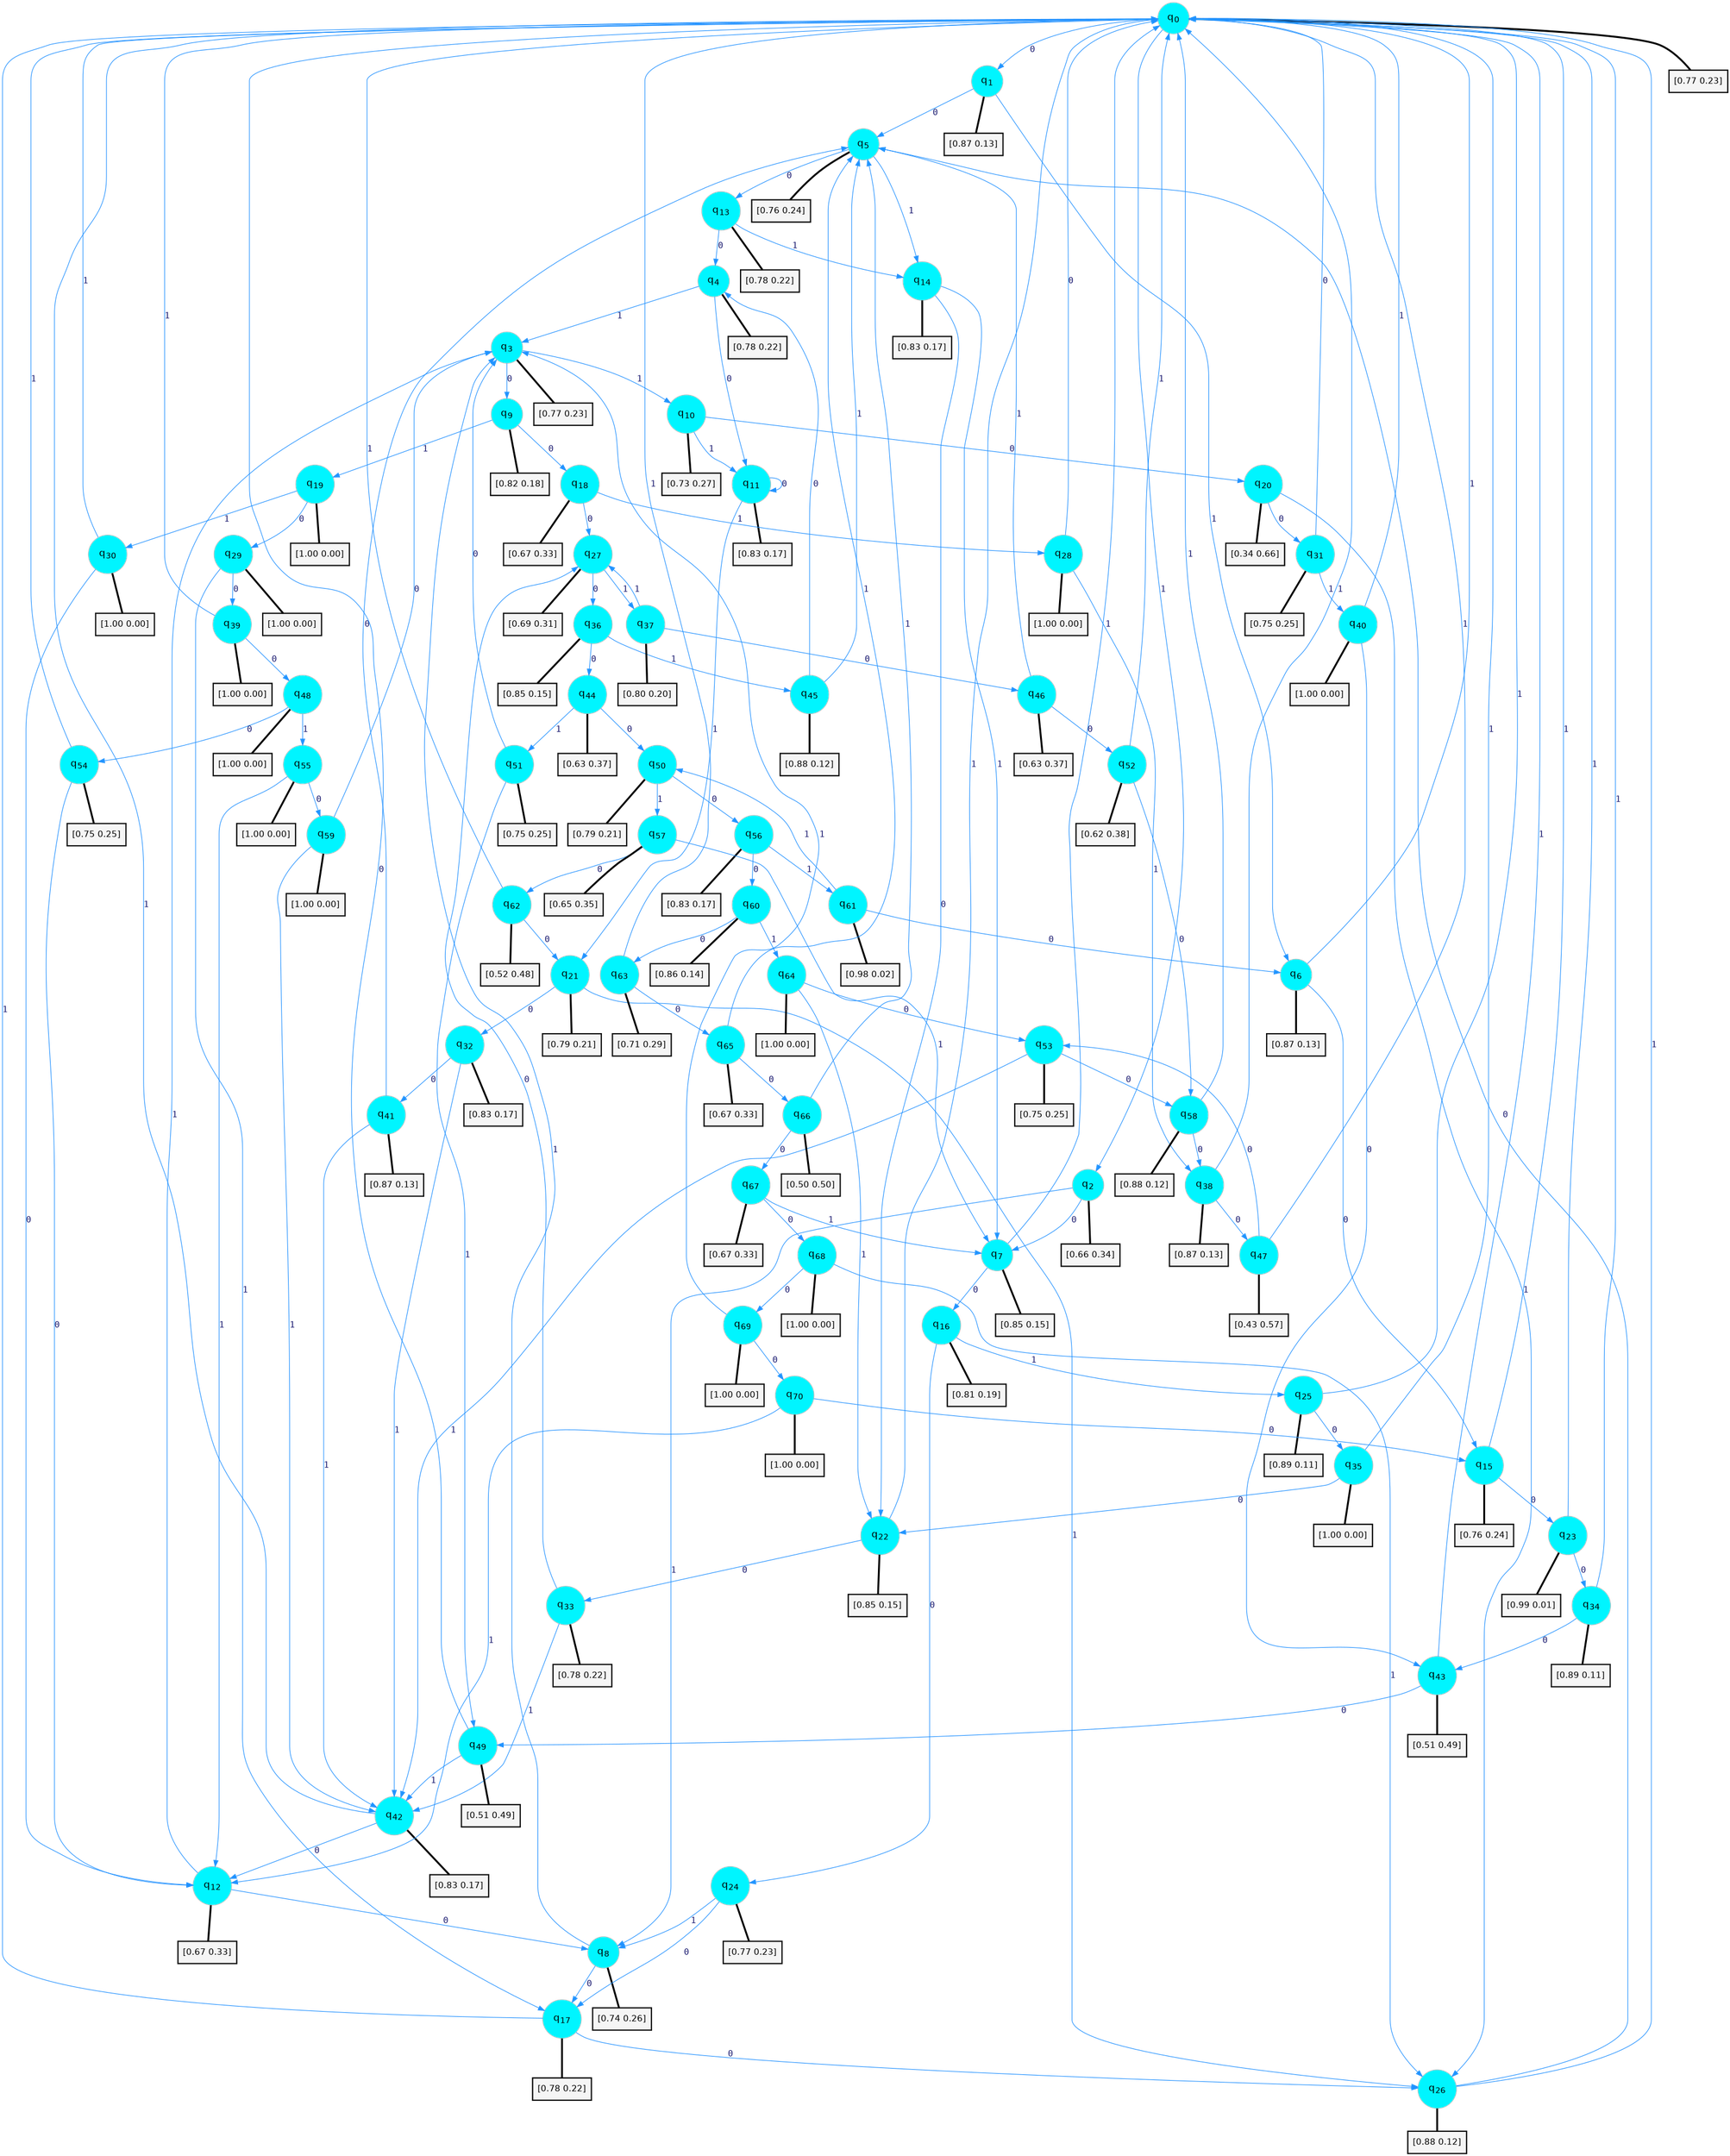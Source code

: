 digraph G {
graph [
bgcolor=transparent, dpi=300, rankdir=TD, size="40,25"];
node [
color=gray, fillcolor=turquoise1, fontcolor=black, fontname=Helvetica, fontsize=16, fontweight=bold, shape=circle, style=filled];
edge [
arrowsize=1, color=dodgerblue1, fontcolor=midnightblue, fontname=courier, fontweight=bold, penwidth=1, style=solid, weight=20];
0[label=<q<SUB>0</SUB>>];
1[label=<q<SUB>1</SUB>>];
2[label=<q<SUB>2</SUB>>];
3[label=<q<SUB>3</SUB>>];
4[label=<q<SUB>4</SUB>>];
5[label=<q<SUB>5</SUB>>];
6[label=<q<SUB>6</SUB>>];
7[label=<q<SUB>7</SUB>>];
8[label=<q<SUB>8</SUB>>];
9[label=<q<SUB>9</SUB>>];
10[label=<q<SUB>10</SUB>>];
11[label=<q<SUB>11</SUB>>];
12[label=<q<SUB>12</SUB>>];
13[label=<q<SUB>13</SUB>>];
14[label=<q<SUB>14</SUB>>];
15[label=<q<SUB>15</SUB>>];
16[label=<q<SUB>16</SUB>>];
17[label=<q<SUB>17</SUB>>];
18[label=<q<SUB>18</SUB>>];
19[label=<q<SUB>19</SUB>>];
20[label=<q<SUB>20</SUB>>];
21[label=<q<SUB>21</SUB>>];
22[label=<q<SUB>22</SUB>>];
23[label=<q<SUB>23</SUB>>];
24[label=<q<SUB>24</SUB>>];
25[label=<q<SUB>25</SUB>>];
26[label=<q<SUB>26</SUB>>];
27[label=<q<SUB>27</SUB>>];
28[label=<q<SUB>28</SUB>>];
29[label=<q<SUB>29</SUB>>];
30[label=<q<SUB>30</SUB>>];
31[label=<q<SUB>31</SUB>>];
32[label=<q<SUB>32</SUB>>];
33[label=<q<SUB>33</SUB>>];
34[label=<q<SUB>34</SUB>>];
35[label=<q<SUB>35</SUB>>];
36[label=<q<SUB>36</SUB>>];
37[label=<q<SUB>37</SUB>>];
38[label=<q<SUB>38</SUB>>];
39[label=<q<SUB>39</SUB>>];
40[label=<q<SUB>40</SUB>>];
41[label=<q<SUB>41</SUB>>];
42[label=<q<SUB>42</SUB>>];
43[label=<q<SUB>43</SUB>>];
44[label=<q<SUB>44</SUB>>];
45[label=<q<SUB>45</SUB>>];
46[label=<q<SUB>46</SUB>>];
47[label=<q<SUB>47</SUB>>];
48[label=<q<SUB>48</SUB>>];
49[label=<q<SUB>49</SUB>>];
50[label=<q<SUB>50</SUB>>];
51[label=<q<SUB>51</SUB>>];
52[label=<q<SUB>52</SUB>>];
53[label=<q<SUB>53</SUB>>];
54[label=<q<SUB>54</SUB>>];
55[label=<q<SUB>55</SUB>>];
56[label=<q<SUB>56</SUB>>];
57[label=<q<SUB>57</SUB>>];
58[label=<q<SUB>58</SUB>>];
59[label=<q<SUB>59</SUB>>];
60[label=<q<SUB>60</SUB>>];
61[label=<q<SUB>61</SUB>>];
62[label=<q<SUB>62</SUB>>];
63[label=<q<SUB>63</SUB>>];
64[label=<q<SUB>64</SUB>>];
65[label=<q<SUB>65</SUB>>];
66[label=<q<SUB>66</SUB>>];
67[label=<q<SUB>67</SUB>>];
68[label=<q<SUB>68</SUB>>];
69[label=<q<SUB>69</SUB>>];
70[label=<q<SUB>70</SUB>>];
71[label="[0.77 0.23]", shape=box,fontcolor=black, fontname=Helvetica, fontsize=14, penwidth=2, fillcolor=whitesmoke,color=black];
72[label="[0.87 0.13]", shape=box,fontcolor=black, fontname=Helvetica, fontsize=14, penwidth=2, fillcolor=whitesmoke,color=black];
73[label="[0.66 0.34]", shape=box,fontcolor=black, fontname=Helvetica, fontsize=14, penwidth=2, fillcolor=whitesmoke,color=black];
74[label="[0.77 0.23]", shape=box,fontcolor=black, fontname=Helvetica, fontsize=14, penwidth=2, fillcolor=whitesmoke,color=black];
75[label="[0.78 0.22]", shape=box,fontcolor=black, fontname=Helvetica, fontsize=14, penwidth=2, fillcolor=whitesmoke,color=black];
76[label="[0.76 0.24]", shape=box,fontcolor=black, fontname=Helvetica, fontsize=14, penwidth=2, fillcolor=whitesmoke,color=black];
77[label="[0.87 0.13]", shape=box,fontcolor=black, fontname=Helvetica, fontsize=14, penwidth=2, fillcolor=whitesmoke,color=black];
78[label="[0.85 0.15]", shape=box,fontcolor=black, fontname=Helvetica, fontsize=14, penwidth=2, fillcolor=whitesmoke,color=black];
79[label="[0.74 0.26]", shape=box,fontcolor=black, fontname=Helvetica, fontsize=14, penwidth=2, fillcolor=whitesmoke,color=black];
80[label="[0.82 0.18]", shape=box,fontcolor=black, fontname=Helvetica, fontsize=14, penwidth=2, fillcolor=whitesmoke,color=black];
81[label="[0.73 0.27]", shape=box,fontcolor=black, fontname=Helvetica, fontsize=14, penwidth=2, fillcolor=whitesmoke,color=black];
82[label="[0.83 0.17]", shape=box,fontcolor=black, fontname=Helvetica, fontsize=14, penwidth=2, fillcolor=whitesmoke,color=black];
83[label="[0.67 0.33]", shape=box,fontcolor=black, fontname=Helvetica, fontsize=14, penwidth=2, fillcolor=whitesmoke,color=black];
84[label="[0.78 0.22]", shape=box,fontcolor=black, fontname=Helvetica, fontsize=14, penwidth=2, fillcolor=whitesmoke,color=black];
85[label="[0.83 0.17]", shape=box,fontcolor=black, fontname=Helvetica, fontsize=14, penwidth=2, fillcolor=whitesmoke,color=black];
86[label="[0.76 0.24]", shape=box,fontcolor=black, fontname=Helvetica, fontsize=14, penwidth=2, fillcolor=whitesmoke,color=black];
87[label="[0.81 0.19]", shape=box,fontcolor=black, fontname=Helvetica, fontsize=14, penwidth=2, fillcolor=whitesmoke,color=black];
88[label="[0.78 0.22]", shape=box,fontcolor=black, fontname=Helvetica, fontsize=14, penwidth=2, fillcolor=whitesmoke,color=black];
89[label="[0.67 0.33]", shape=box,fontcolor=black, fontname=Helvetica, fontsize=14, penwidth=2, fillcolor=whitesmoke,color=black];
90[label="[1.00 0.00]", shape=box,fontcolor=black, fontname=Helvetica, fontsize=14, penwidth=2, fillcolor=whitesmoke,color=black];
91[label="[0.34 0.66]", shape=box,fontcolor=black, fontname=Helvetica, fontsize=14, penwidth=2, fillcolor=whitesmoke,color=black];
92[label="[0.79 0.21]", shape=box,fontcolor=black, fontname=Helvetica, fontsize=14, penwidth=2, fillcolor=whitesmoke,color=black];
93[label="[0.85 0.15]", shape=box,fontcolor=black, fontname=Helvetica, fontsize=14, penwidth=2, fillcolor=whitesmoke,color=black];
94[label="[0.99 0.01]", shape=box,fontcolor=black, fontname=Helvetica, fontsize=14, penwidth=2, fillcolor=whitesmoke,color=black];
95[label="[0.77 0.23]", shape=box,fontcolor=black, fontname=Helvetica, fontsize=14, penwidth=2, fillcolor=whitesmoke,color=black];
96[label="[0.89 0.11]", shape=box,fontcolor=black, fontname=Helvetica, fontsize=14, penwidth=2, fillcolor=whitesmoke,color=black];
97[label="[0.88 0.12]", shape=box,fontcolor=black, fontname=Helvetica, fontsize=14, penwidth=2, fillcolor=whitesmoke,color=black];
98[label="[0.69 0.31]", shape=box,fontcolor=black, fontname=Helvetica, fontsize=14, penwidth=2, fillcolor=whitesmoke,color=black];
99[label="[1.00 0.00]", shape=box,fontcolor=black, fontname=Helvetica, fontsize=14, penwidth=2, fillcolor=whitesmoke,color=black];
100[label="[1.00 0.00]", shape=box,fontcolor=black, fontname=Helvetica, fontsize=14, penwidth=2, fillcolor=whitesmoke,color=black];
101[label="[1.00 0.00]", shape=box,fontcolor=black, fontname=Helvetica, fontsize=14, penwidth=2, fillcolor=whitesmoke,color=black];
102[label="[0.75 0.25]", shape=box,fontcolor=black, fontname=Helvetica, fontsize=14, penwidth=2, fillcolor=whitesmoke,color=black];
103[label="[0.83 0.17]", shape=box,fontcolor=black, fontname=Helvetica, fontsize=14, penwidth=2, fillcolor=whitesmoke,color=black];
104[label="[0.78 0.22]", shape=box,fontcolor=black, fontname=Helvetica, fontsize=14, penwidth=2, fillcolor=whitesmoke,color=black];
105[label="[0.89 0.11]", shape=box,fontcolor=black, fontname=Helvetica, fontsize=14, penwidth=2, fillcolor=whitesmoke,color=black];
106[label="[1.00 0.00]", shape=box,fontcolor=black, fontname=Helvetica, fontsize=14, penwidth=2, fillcolor=whitesmoke,color=black];
107[label="[0.85 0.15]", shape=box,fontcolor=black, fontname=Helvetica, fontsize=14, penwidth=2, fillcolor=whitesmoke,color=black];
108[label="[0.80 0.20]", shape=box,fontcolor=black, fontname=Helvetica, fontsize=14, penwidth=2, fillcolor=whitesmoke,color=black];
109[label="[0.87 0.13]", shape=box,fontcolor=black, fontname=Helvetica, fontsize=14, penwidth=2, fillcolor=whitesmoke,color=black];
110[label="[1.00 0.00]", shape=box,fontcolor=black, fontname=Helvetica, fontsize=14, penwidth=2, fillcolor=whitesmoke,color=black];
111[label="[1.00 0.00]", shape=box,fontcolor=black, fontname=Helvetica, fontsize=14, penwidth=2, fillcolor=whitesmoke,color=black];
112[label="[0.87 0.13]", shape=box,fontcolor=black, fontname=Helvetica, fontsize=14, penwidth=2, fillcolor=whitesmoke,color=black];
113[label="[0.83 0.17]", shape=box,fontcolor=black, fontname=Helvetica, fontsize=14, penwidth=2, fillcolor=whitesmoke,color=black];
114[label="[0.51 0.49]", shape=box,fontcolor=black, fontname=Helvetica, fontsize=14, penwidth=2, fillcolor=whitesmoke,color=black];
115[label="[0.63 0.37]", shape=box,fontcolor=black, fontname=Helvetica, fontsize=14, penwidth=2, fillcolor=whitesmoke,color=black];
116[label="[0.88 0.12]", shape=box,fontcolor=black, fontname=Helvetica, fontsize=14, penwidth=2, fillcolor=whitesmoke,color=black];
117[label="[0.63 0.37]", shape=box,fontcolor=black, fontname=Helvetica, fontsize=14, penwidth=2, fillcolor=whitesmoke,color=black];
118[label="[0.43 0.57]", shape=box,fontcolor=black, fontname=Helvetica, fontsize=14, penwidth=2, fillcolor=whitesmoke,color=black];
119[label="[1.00 0.00]", shape=box,fontcolor=black, fontname=Helvetica, fontsize=14, penwidth=2, fillcolor=whitesmoke,color=black];
120[label="[0.51 0.49]", shape=box,fontcolor=black, fontname=Helvetica, fontsize=14, penwidth=2, fillcolor=whitesmoke,color=black];
121[label="[0.79 0.21]", shape=box,fontcolor=black, fontname=Helvetica, fontsize=14, penwidth=2, fillcolor=whitesmoke,color=black];
122[label="[0.75 0.25]", shape=box,fontcolor=black, fontname=Helvetica, fontsize=14, penwidth=2, fillcolor=whitesmoke,color=black];
123[label="[0.62 0.38]", shape=box,fontcolor=black, fontname=Helvetica, fontsize=14, penwidth=2, fillcolor=whitesmoke,color=black];
124[label="[0.75 0.25]", shape=box,fontcolor=black, fontname=Helvetica, fontsize=14, penwidth=2, fillcolor=whitesmoke,color=black];
125[label="[0.75 0.25]", shape=box,fontcolor=black, fontname=Helvetica, fontsize=14, penwidth=2, fillcolor=whitesmoke,color=black];
126[label="[1.00 0.00]", shape=box,fontcolor=black, fontname=Helvetica, fontsize=14, penwidth=2, fillcolor=whitesmoke,color=black];
127[label="[0.83 0.17]", shape=box,fontcolor=black, fontname=Helvetica, fontsize=14, penwidth=2, fillcolor=whitesmoke,color=black];
128[label="[0.65 0.35]", shape=box,fontcolor=black, fontname=Helvetica, fontsize=14, penwidth=2, fillcolor=whitesmoke,color=black];
129[label="[0.88 0.12]", shape=box,fontcolor=black, fontname=Helvetica, fontsize=14, penwidth=2, fillcolor=whitesmoke,color=black];
130[label="[1.00 0.00]", shape=box,fontcolor=black, fontname=Helvetica, fontsize=14, penwidth=2, fillcolor=whitesmoke,color=black];
131[label="[0.86 0.14]", shape=box,fontcolor=black, fontname=Helvetica, fontsize=14, penwidth=2, fillcolor=whitesmoke,color=black];
132[label="[0.98 0.02]", shape=box,fontcolor=black, fontname=Helvetica, fontsize=14, penwidth=2, fillcolor=whitesmoke,color=black];
133[label="[0.52 0.48]", shape=box,fontcolor=black, fontname=Helvetica, fontsize=14, penwidth=2, fillcolor=whitesmoke,color=black];
134[label="[0.71 0.29]", shape=box,fontcolor=black, fontname=Helvetica, fontsize=14, penwidth=2, fillcolor=whitesmoke,color=black];
135[label="[1.00 0.00]", shape=box,fontcolor=black, fontname=Helvetica, fontsize=14, penwidth=2, fillcolor=whitesmoke,color=black];
136[label="[0.67 0.33]", shape=box,fontcolor=black, fontname=Helvetica, fontsize=14, penwidth=2, fillcolor=whitesmoke,color=black];
137[label="[0.50 0.50]", shape=box,fontcolor=black, fontname=Helvetica, fontsize=14, penwidth=2, fillcolor=whitesmoke,color=black];
138[label="[0.67 0.33]", shape=box,fontcolor=black, fontname=Helvetica, fontsize=14, penwidth=2, fillcolor=whitesmoke,color=black];
139[label="[1.00 0.00]", shape=box,fontcolor=black, fontname=Helvetica, fontsize=14, penwidth=2, fillcolor=whitesmoke,color=black];
140[label="[1.00 0.00]", shape=box,fontcolor=black, fontname=Helvetica, fontsize=14, penwidth=2, fillcolor=whitesmoke,color=black];
141[label="[1.00 0.00]", shape=box,fontcolor=black, fontname=Helvetica, fontsize=14, penwidth=2, fillcolor=whitesmoke,color=black];
0->1 [label=0];
0->2 [label=1];
0->71 [arrowhead=none, penwidth=3,color=black];
1->5 [label=0];
1->6 [label=1];
1->72 [arrowhead=none, penwidth=3,color=black];
2->7 [label=0];
2->8 [label=1];
2->73 [arrowhead=none, penwidth=3,color=black];
3->9 [label=0];
3->10 [label=1];
3->74 [arrowhead=none, penwidth=3,color=black];
4->11 [label=0];
4->3 [label=1];
4->75 [arrowhead=none, penwidth=3,color=black];
5->13 [label=0];
5->14 [label=1];
5->76 [arrowhead=none, penwidth=3,color=black];
6->15 [label=0];
6->0 [label=1];
6->77 [arrowhead=none, penwidth=3,color=black];
7->16 [label=0];
7->0 [label=1];
7->78 [arrowhead=none, penwidth=3,color=black];
8->17 [label=0];
8->3 [label=1];
8->79 [arrowhead=none, penwidth=3,color=black];
9->18 [label=0];
9->19 [label=1];
9->80 [arrowhead=none, penwidth=3,color=black];
10->20 [label=0];
10->11 [label=1];
10->81 [arrowhead=none, penwidth=3,color=black];
11->11 [label=0];
11->21 [label=1];
11->82 [arrowhead=none, penwidth=3,color=black];
12->8 [label=0];
12->3 [label=1];
12->83 [arrowhead=none, penwidth=3,color=black];
13->4 [label=0];
13->14 [label=1];
13->84 [arrowhead=none, penwidth=3,color=black];
14->22 [label=0];
14->7 [label=1];
14->85 [arrowhead=none, penwidth=3,color=black];
15->23 [label=0];
15->0 [label=1];
15->86 [arrowhead=none, penwidth=3,color=black];
16->24 [label=0];
16->25 [label=1];
16->87 [arrowhead=none, penwidth=3,color=black];
17->26 [label=0];
17->0 [label=1];
17->88 [arrowhead=none, penwidth=3,color=black];
18->27 [label=0];
18->28 [label=1];
18->89 [arrowhead=none, penwidth=3,color=black];
19->29 [label=0];
19->30 [label=1];
19->90 [arrowhead=none, penwidth=3,color=black];
20->31 [label=0];
20->26 [label=1];
20->91 [arrowhead=none, penwidth=3,color=black];
21->32 [label=0];
21->26 [label=1];
21->92 [arrowhead=none, penwidth=3,color=black];
22->33 [label=0];
22->0 [label=1];
22->93 [arrowhead=none, penwidth=3,color=black];
23->34 [label=0];
23->0 [label=1];
23->94 [arrowhead=none, penwidth=3,color=black];
24->17 [label=0];
24->8 [label=1];
24->95 [arrowhead=none, penwidth=3,color=black];
25->35 [label=0];
25->0 [label=1];
25->96 [arrowhead=none, penwidth=3,color=black];
26->5 [label=0];
26->0 [label=1];
26->97 [arrowhead=none, penwidth=3,color=black];
27->36 [label=0];
27->37 [label=1];
27->98 [arrowhead=none, penwidth=3,color=black];
28->0 [label=0];
28->38 [label=1];
28->99 [arrowhead=none, penwidth=3,color=black];
29->39 [label=0];
29->17 [label=1];
29->100 [arrowhead=none, penwidth=3,color=black];
30->12 [label=0];
30->0 [label=1];
30->101 [arrowhead=none, penwidth=3,color=black];
31->0 [label=0];
31->40 [label=1];
31->102 [arrowhead=none, penwidth=3,color=black];
32->41 [label=0];
32->42 [label=1];
32->103 [arrowhead=none, penwidth=3,color=black];
33->27 [label=0];
33->42 [label=1];
33->104 [arrowhead=none, penwidth=3,color=black];
34->43 [label=0];
34->0 [label=1];
34->105 [arrowhead=none, penwidth=3,color=black];
35->22 [label=0];
35->0 [label=1];
35->106 [arrowhead=none, penwidth=3,color=black];
36->44 [label=0];
36->45 [label=1];
36->107 [arrowhead=none, penwidth=3,color=black];
37->46 [label=0];
37->27 [label=1];
37->108 [arrowhead=none, penwidth=3,color=black];
38->47 [label=0];
38->0 [label=1];
38->109 [arrowhead=none, penwidth=3,color=black];
39->48 [label=0];
39->0 [label=1];
39->110 [arrowhead=none, penwidth=3,color=black];
40->43 [label=0];
40->0 [label=1];
40->111 [arrowhead=none, penwidth=3,color=black];
41->5 [label=0];
41->42 [label=1];
41->112 [arrowhead=none, penwidth=3,color=black];
42->12 [label=0];
42->0 [label=1];
42->113 [arrowhead=none, penwidth=3,color=black];
43->49 [label=0];
43->0 [label=1];
43->114 [arrowhead=none, penwidth=3,color=black];
44->50 [label=0];
44->51 [label=1];
44->115 [arrowhead=none, penwidth=3,color=black];
45->4 [label=0];
45->5 [label=1];
45->116 [arrowhead=none, penwidth=3,color=black];
46->52 [label=0];
46->5 [label=1];
46->117 [arrowhead=none, penwidth=3,color=black];
47->53 [label=0];
47->0 [label=1];
47->118 [arrowhead=none, penwidth=3,color=black];
48->54 [label=0];
48->55 [label=1];
48->119 [arrowhead=none, penwidth=3,color=black];
49->0 [label=0];
49->42 [label=1];
49->120 [arrowhead=none, penwidth=3,color=black];
50->56 [label=0];
50->57 [label=1];
50->121 [arrowhead=none, penwidth=3,color=black];
51->3 [label=0];
51->49 [label=1];
51->122 [arrowhead=none, penwidth=3,color=black];
52->58 [label=0];
52->0 [label=1];
52->123 [arrowhead=none, penwidth=3,color=black];
53->58 [label=0];
53->42 [label=1];
53->124 [arrowhead=none, penwidth=3,color=black];
54->12 [label=0];
54->0 [label=1];
54->125 [arrowhead=none, penwidth=3,color=black];
55->59 [label=0];
55->12 [label=1];
55->126 [arrowhead=none, penwidth=3,color=black];
56->60 [label=0];
56->61 [label=1];
56->127 [arrowhead=none, penwidth=3,color=black];
57->62 [label=0];
57->7 [label=1];
57->128 [arrowhead=none, penwidth=3,color=black];
58->38 [label=0];
58->0 [label=1];
58->129 [arrowhead=none, penwidth=3,color=black];
59->3 [label=0];
59->42 [label=1];
59->130 [arrowhead=none, penwidth=3,color=black];
60->63 [label=0];
60->64 [label=1];
60->131 [arrowhead=none, penwidth=3,color=black];
61->6 [label=0];
61->50 [label=1];
61->132 [arrowhead=none, penwidth=3,color=black];
62->21 [label=0];
62->0 [label=1];
62->133 [arrowhead=none, penwidth=3,color=black];
63->65 [label=0];
63->0 [label=1];
63->134 [arrowhead=none, penwidth=3,color=black];
64->53 [label=0];
64->22 [label=1];
64->135 [arrowhead=none, penwidth=3,color=black];
65->66 [label=0];
65->5 [label=1];
65->136 [arrowhead=none, penwidth=3,color=black];
66->67 [label=0];
66->5 [label=1];
66->137 [arrowhead=none, penwidth=3,color=black];
67->68 [label=0];
67->7 [label=1];
67->138 [arrowhead=none, penwidth=3,color=black];
68->69 [label=0];
68->26 [label=1];
68->139 [arrowhead=none, penwidth=3,color=black];
69->70 [label=0];
69->3 [label=1];
69->140 [arrowhead=none, penwidth=3,color=black];
70->15 [label=0];
70->12 [label=1];
70->141 [arrowhead=none, penwidth=3,color=black];
}
